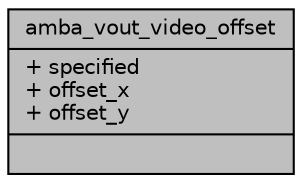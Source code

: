 digraph "amba_vout_video_offset"
{
 // INTERACTIVE_SVG=YES
 // LATEX_PDF_SIZE
  bgcolor="transparent";
  edge [fontname="Helvetica",fontsize="10",labelfontname="Helvetica",labelfontsize="10"];
  node [fontname="Helvetica",fontsize="10",shape=record];
  Node1 [label="{amba_vout_video_offset\n|+ specified\l+ offset_x\l+ offset_y\l|}",height=0.2,width=0.4,color="black", fillcolor="grey75", style="filled", fontcolor="black",tooltip=" "];
}
